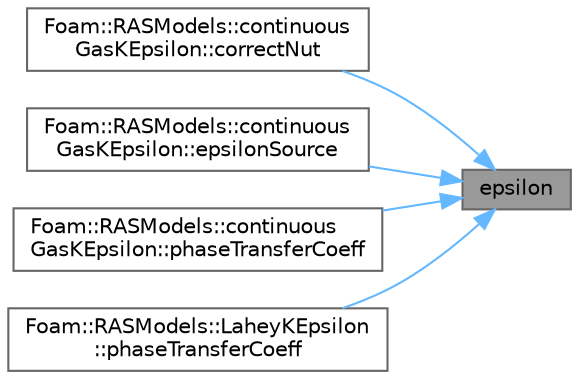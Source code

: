 digraph "epsilon"
{
 // LATEX_PDF_SIZE
  bgcolor="transparent";
  edge [fontname=Helvetica,fontsize=10,labelfontname=Helvetica,labelfontsize=10];
  node [fontname=Helvetica,fontsize=10,shape=box,height=0.2,width=0.4];
  rankdir="RL";
  Node1 [id="Node000001",label="epsilon",height=0.2,width=0.4,color="gray40", fillcolor="grey60", style="filled", fontcolor="black",tooltip=" "];
  Node1 -> Node2 [id="edge1_Node000001_Node000002",dir="back",color="steelblue1",style="solid",tooltip=" "];
  Node2 [id="Node000002",label="Foam::RASModels::continuous\lGasKEpsilon::correctNut",height=0.2,width=0.4,color="grey40", fillcolor="white", style="filled",URL="$classFoam_1_1RASModels_1_1continuousGasKEpsilon.html#aaffe89433f18f1ee4137486e19219448",tooltip=" "];
  Node1 -> Node3 [id="edge2_Node000001_Node000003",dir="back",color="steelblue1",style="solid",tooltip=" "];
  Node3 [id="Node000003",label="Foam::RASModels::continuous\lGasKEpsilon::epsilonSource",height=0.2,width=0.4,color="grey40", fillcolor="white", style="filled",URL="$classFoam_1_1RASModels_1_1continuousGasKEpsilon.html#a11abcc44df285cf748c77aa0a7cac6b8",tooltip=" "];
  Node1 -> Node4 [id="edge3_Node000001_Node000004",dir="back",color="steelblue1",style="solid",tooltip=" "];
  Node4 [id="Node000004",label="Foam::RASModels::continuous\lGasKEpsilon::phaseTransferCoeff",height=0.2,width=0.4,color="grey40", fillcolor="white", style="filled",URL="$classFoam_1_1RASModels_1_1continuousGasKEpsilon.html#a77730349d149826f1f8dd7b9b67bb169",tooltip=" "];
  Node1 -> Node5 [id="edge4_Node000001_Node000005",dir="back",color="steelblue1",style="solid",tooltip=" "];
  Node5 [id="Node000005",label="Foam::RASModels::LaheyKEpsilon\l::phaseTransferCoeff",height=0.2,width=0.4,color="grey40", fillcolor="white", style="filled",URL="$classFoam_1_1RASModels_1_1LaheyKEpsilon.html#a77730349d149826f1f8dd7b9b67bb169",tooltip=" "];
}
